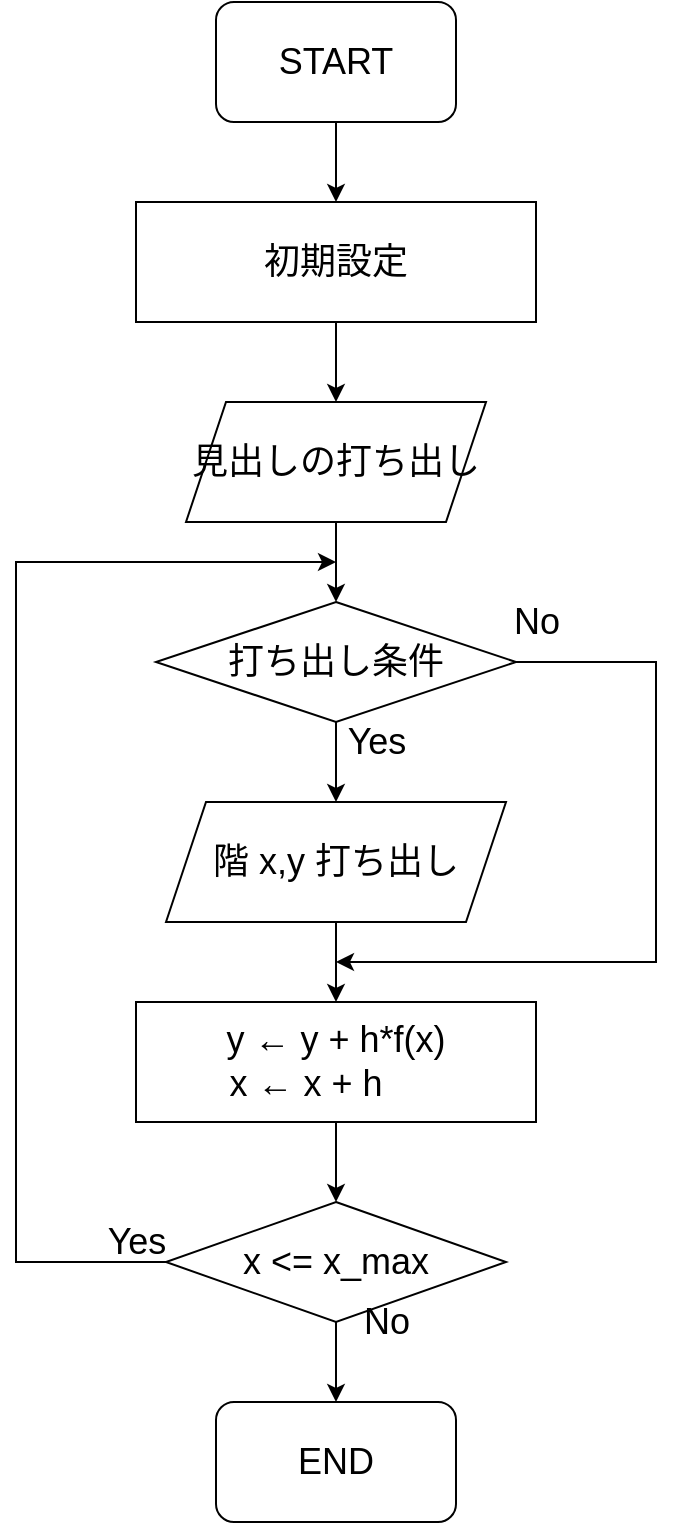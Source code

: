 <mxfile version="13.6.10" type="device"><diagram id="C5RBs43oDa-KdzZeNtuy" name="Page-1"><mxGraphModel dx="946" dy="566" grid="1" gridSize="10" guides="1" tooltips="1" connect="1" arrows="1" fold="1" page="1" pageScale="1" pageWidth="827" pageHeight="1169" math="0" shadow="0"><root><mxCell id="WIyWlLk6GJQsqaUBKTNV-0"/><mxCell id="WIyWlLk6GJQsqaUBKTNV-1" parent="WIyWlLk6GJQsqaUBKTNV-0"/><mxCell id="FL8SXT9Z-05DV-Pmatzx-0" value="END" style="rounded=1;whiteSpace=wrap;html=1;fontSize=18;" vertex="1" parent="WIyWlLk6GJQsqaUBKTNV-1"><mxGeometry x="140" y="740" width="120" height="60" as="geometry"/></mxCell><mxCell id="FL8SXT9Z-05DV-Pmatzx-3" value="" style="edgeStyle=orthogonalEdgeStyle;rounded=0;orthogonalLoop=1;jettySize=auto;html=1;fontSize=18;" edge="1" parent="WIyWlLk6GJQsqaUBKTNV-1" source="FL8SXT9Z-05DV-Pmatzx-1" target="FL8SXT9Z-05DV-Pmatzx-2"><mxGeometry relative="1" as="geometry"/></mxCell><mxCell id="FL8SXT9Z-05DV-Pmatzx-1" value="START" style="rounded=1;whiteSpace=wrap;html=1;fontSize=18;" vertex="1" parent="WIyWlLk6GJQsqaUBKTNV-1"><mxGeometry x="140" y="40" width="120" height="60" as="geometry"/></mxCell><mxCell id="FL8SXT9Z-05DV-Pmatzx-5" value="" style="edgeStyle=orthogonalEdgeStyle;rounded=0;orthogonalLoop=1;jettySize=auto;html=1;fontSize=18;" edge="1" parent="WIyWlLk6GJQsqaUBKTNV-1" source="FL8SXT9Z-05DV-Pmatzx-2" target="FL8SXT9Z-05DV-Pmatzx-4"><mxGeometry relative="1" as="geometry"/></mxCell><mxCell id="FL8SXT9Z-05DV-Pmatzx-2" value="初期設定" style="rounded=0;whiteSpace=wrap;html=1;fontSize=18;" vertex="1" parent="WIyWlLk6GJQsqaUBKTNV-1"><mxGeometry x="100" y="140" width="200" height="60" as="geometry"/></mxCell><mxCell id="FL8SXT9Z-05DV-Pmatzx-7" value="" style="edgeStyle=orthogonalEdgeStyle;rounded=0;orthogonalLoop=1;jettySize=auto;html=1;fontSize=18;" edge="1" parent="WIyWlLk6GJQsqaUBKTNV-1" source="FL8SXT9Z-05DV-Pmatzx-4" target="FL8SXT9Z-05DV-Pmatzx-6"><mxGeometry relative="1" as="geometry"/></mxCell><mxCell id="FL8SXT9Z-05DV-Pmatzx-4" value="見出しの打ち出し" style="shape=parallelogram;perimeter=parallelogramPerimeter;whiteSpace=wrap;html=1;fixedSize=1;rounded=0;fontSize=18;" vertex="1" parent="WIyWlLk6GJQsqaUBKTNV-1"><mxGeometry x="125" y="240" width="150" height="60" as="geometry"/></mxCell><mxCell id="FL8SXT9Z-05DV-Pmatzx-9" value="" style="edgeStyle=orthogonalEdgeStyle;rounded=0;orthogonalLoop=1;jettySize=auto;html=1;fontSize=18;" edge="1" parent="WIyWlLk6GJQsqaUBKTNV-1" source="FL8SXT9Z-05DV-Pmatzx-6" target="FL8SXT9Z-05DV-Pmatzx-8"><mxGeometry relative="1" as="geometry"/></mxCell><mxCell id="FL8SXT9Z-05DV-Pmatzx-21" value="" style="edgeStyle=orthogonalEdgeStyle;rounded=0;orthogonalLoop=1;jettySize=auto;html=1;fontSize=18;" edge="1" parent="WIyWlLk6GJQsqaUBKTNV-1" source="FL8SXT9Z-05DV-Pmatzx-6"><mxGeometry relative="1" as="geometry"><mxPoint x="200" y="520" as="targetPoint"/><Array as="points"><mxPoint x="360" y="370"/><mxPoint x="360" y="520"/></Array></mxGeometry></mxCell><mxCell id="FL8SXT9Z-05DV-Pmatzx-6" value="打ち出し条件" style="rhombus;whiteSpace=wrap;html=1;rounded=0;fontSize=18;" vertex="1" parent="WIyWlLk6GJQsqaUBKTNV-1"><mxGeometry x="110" y="340" width="180" height="60" as="geometry"/></mxCell><mxCell id="FL8SXT9Z-05DV-Pmatzx-11" value="" style="edgeStyle=orthogonalEdgeStyle;rounded=0;orthogonalLoop=1;jettySize=auto;html=1;fontSize=18;" edge="1" parent="WIyWlLk6GJQsqaUBKTNV-1" source="FL8SXT9Z-05DV-Pmatzx-8" target="FL8SXT9Z-05DV-Pmatzx-10"><mxGeometry relative="1" as="geometry"/></mxCell><mxCell id="FL8SXT9Z-05DV-Pmatzx-8" value="階 x,y 打ち出し" style="shape=parallelogram;perimeter=parallelogramPerimeter;whiteSpace=wrap;html=1;fixedSize=1;rounded=0;fontSize=18;" vertex="1" parent="WIyWlLk6GJQsqaUBKTNV-1"><mxGeometry x="115" y="440" width="170" height="60" as="geometry"/></mxCell><mxCell id="FL8SXT9Z-05DV-Pmatzx-13" value="" style="edgeStyle=orthogonalEdgeStyle;rounded=0;orthogonalLoop=1;jettySize=auto;html=1;fontSize=18;" edge="1" parent="WIyWlLk6GJQsqaUBKTNV-1" source="FL8SXT9Z-05DV-Pmatzx-10" target="FL8SXT9Z-05DV-Pmatzx-12"><mxGeometry relative="1" as="geometry"/></mxCell><mxCell id="FL8SXT9Z-05DV-Pmatzx-10" value="y ← y + h*f(x)&lt;br style=&quot;font-size: 18px;&quot;&gt;x ← x + h&amp;nbsp; &amp;nbsp; &amp;nbsp;&amp;nbsp;" style="whiteSpace=wrap;html=1;rounded=0;fontSize=18;" vertex="1" parent="WIyWlLk6GJQsqaUBKTNV-1"><mxGeometry x="100" y="540" width="200" height="60" as="geometry"/></mxCell><mxCell id="FL8SXT9Z-05DV-Pmatzx-14" value="" style="edgeStyle=orthogonalEdgeStyle;rounded=0;orthogonalLoop=1;jettySize=auto;html=1;fontSize=18;" edge="1" parent="WIyWlLk6GJQsqaUBKTNV-1" source="FL8SXT9Z-05DV-Pmatzx-12" target="FL8SXT9Z-05DV-Pmatzx-0"><mxGeometry relative="1" as="geometry"/></mxCell><mxCell id="FL8SXT9Z-05DV-Pmatzx-16" value="" style="edgeStyle=orthogonalEdgeStyle;rounded=0;orthogonalLoop=1;jettySize=auto;html=1;fontSize=18;" edge="1" parent="WIyWlLk6GJQsqaUBKTNV-1" source="FL8SXT9Z-05DV-Pmatzx-12"><mxGeometry relative="1" as="geometry"><mxPoint x="200" y="320" as="targetPoint"/><Array as="points"><mxPoint x="40" y="670"/><mxPoint x="40" y="320"/><mxPoint x="70" y="320"/></Array></mxGeometry></mxCell><mxCell id="FL8SXT9Z-05DV-Pmatzx-12" value="x &amp;lt;= x_max" style="rhombus;whiteSpace=wrap;html=1;rounded=0;fontSize=18;" vertex="1" parent="WIyWlLk6GJQsqaUBKTNV-1"><mxGeometry x="115" y="640" width="170" height="60" as="geometry"/></mxCell><mxCell id="FL8SXT9Z-05DV-Pmatzx-17" value="Yes" style="text;html=1;align=center;verticalAlign=middle;resizable=0;points=[];autosize=1;fontSize=18;" vertex="1" parent="WIyWlLk6GJQsqaUBKTNV-1"><mxGeometry x="80" y="645" width="40" height="30" as="geometry"/></mxCell><mxCell id="FL8SXT9Z-05DV-Pmatzx-18" value="No" style="text;html=1;align=center;verticalAlign=middle;resizable=0;points=[];autosize=1;fontSize=18;" vertex="1" parent="WIyWlLk6GJQsqaUBKTNV-1"><mxGeometry x="205" y="685" width="40" height="30" as="geometry"/></mxCell><mxCell id="FL8SXT9Z-05DV-Pmatzx-19" value="Yes" style="text;html=1;align=center;verticalAlign=middle;resizable=0;points=[];autosize=1;fontSize=18;" vertex="1" parent="WIyWlLk6GJQsqaUBKTNV-1"><mxGeometry x="200" y="395" width="40" height="30" as="geometry"/></mxCell><mxCell id="FL8SXT9Z-05DV-Pmatzx-22" value="No" style="text;html=1;align=center;verticalAlign=middle;resizable=0;points=[];autosize=1;fontSize=18;" vertex="1" parent="WIyWlLk6GJQsqaUBKTNV-1"><mxGeometry x="280" y="335" width="40" height="30" as="geometry"/></mxCell></root></mxGraphModel></diagram></mxfile>